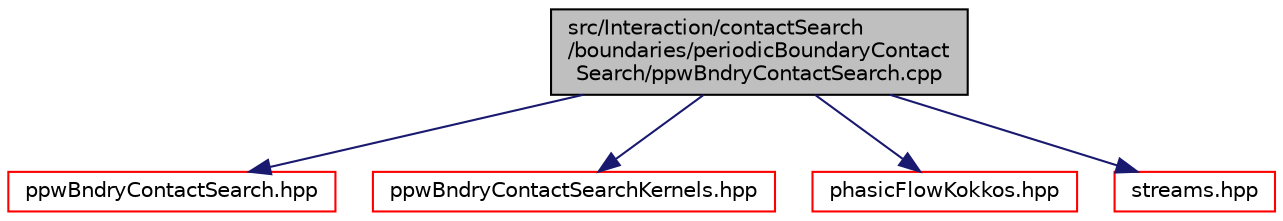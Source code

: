 digraph "src/Interaction/contactSearch/boundaries/periodicBoundaryContactSearch/ppwBndryContactSearch.cpp"
{
 // LATEX_PDF_SIZE
  edge [fontname="Helvetica",fontsize="10",labelfontname="Helvetica",labelfontsize="10"];
  node [fontname="Helvetica",fontsize="10",shape=record];
  Node1 [label="src/Interaction/contactSearch\l/boundaries/periodicBoundaryContact\lSearch/ppwBndryContactSearch.cpp",height=0.2,width=0.4,color="black", fillcolor="grey75", style="filled", fontcolor="black",tooltip=" "];
  Node1 -> Node2 [color="midnightblue",fontsize="10",style="solid",fontname="Helvetica"];
  Node2 [label="ppwBndryContactSearch.hpp",height=0.2,width=0.4,color="red", fillcolor="white", style="filled",URL="$ppwBndryContactSearch_8hpp.html",tooltip=" "];
  Node1 -> Node66 [color="midnightblue",fontsize="10",style="solid",fontname="Helvetica"];
  Node66 [label="ppwBndryContactSearchKernels.hpp",height=0.2,width=0.4,color="red", fillcolor="white", style="filled",URL="$ppwBndryContactSearchKernels_8hpp.html",tooltip=" "];
  Node1 -> Node43 [color="midnightblue",fontsize="10",style="solid",fontname="Helvetica"];
  Node43 [label="phasicFlowKokkos.hpp",height=0.2,width=0.4,color="red", fillcolor="white", style="filled",URL="$phasicFlowKokkos_8hpp.html",tooltip=" "];
  Node1 -> Node85 [color="midnightblue",fontsize="10",style="solid",fontname="Helvetica"];
  Node85 [label="streams.hpp",height=0.2,width=0.4,color="red", fillcolor="white", style="filled",URL="$streams_8hpp.html",tooltip=" "];
}
